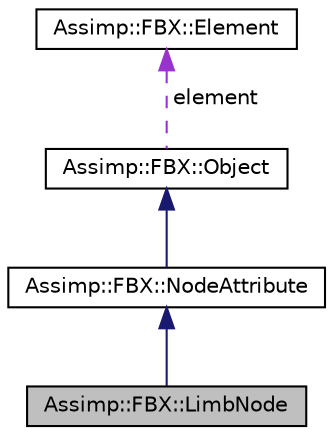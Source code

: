 digraph "Assimp::FBX::LimbNode"
{
  edge [fontname="Helvetica",fontsize="10",labelfontname="Helvetica",labelfontsize="10"];
  node [fontname="Helvetica",fontsize="10",shape=record];
  Node1 [label="Assimp::FBX::LimbNode",height=0.2,width=0.4,color="black", fillcolor="grey75", style="filled", fontcolor="black"];
  Node2 -> Node1 [dir="back",color="midnightblue",fontsize="10",style="solid"];
  Node2 [label="Assimp::FBX::NodeAttribute",height=0.2,width=0.4,color="black", fillcolor="white", style="filled",URL="$class_assimp_1_1_f_b_x_1_1_node_attribute.html"];
  Node3 -> Node2 [dir="back",color="midnightblue",fontsize="10",style="solid"];
  Node3 [label="Assimp::FBX::Object",height=0.2,width=0.4,color="black", fillcolor="white", style="filled",URL="$class_assimp_1_1_f_b_x_1_1_object.html"];
  Node4 -> Node3 [dir="back",color="darkorchid3",fontsize="10",style="dashed",label=" element" ];
  Node4 [label="Assimp::FBX::Element",height=0.2,width=0.4,color="black", fillcolor="white", style="filled",URL="$class_assimp_1_1_f_b_x_1_1_element.html"];
}
